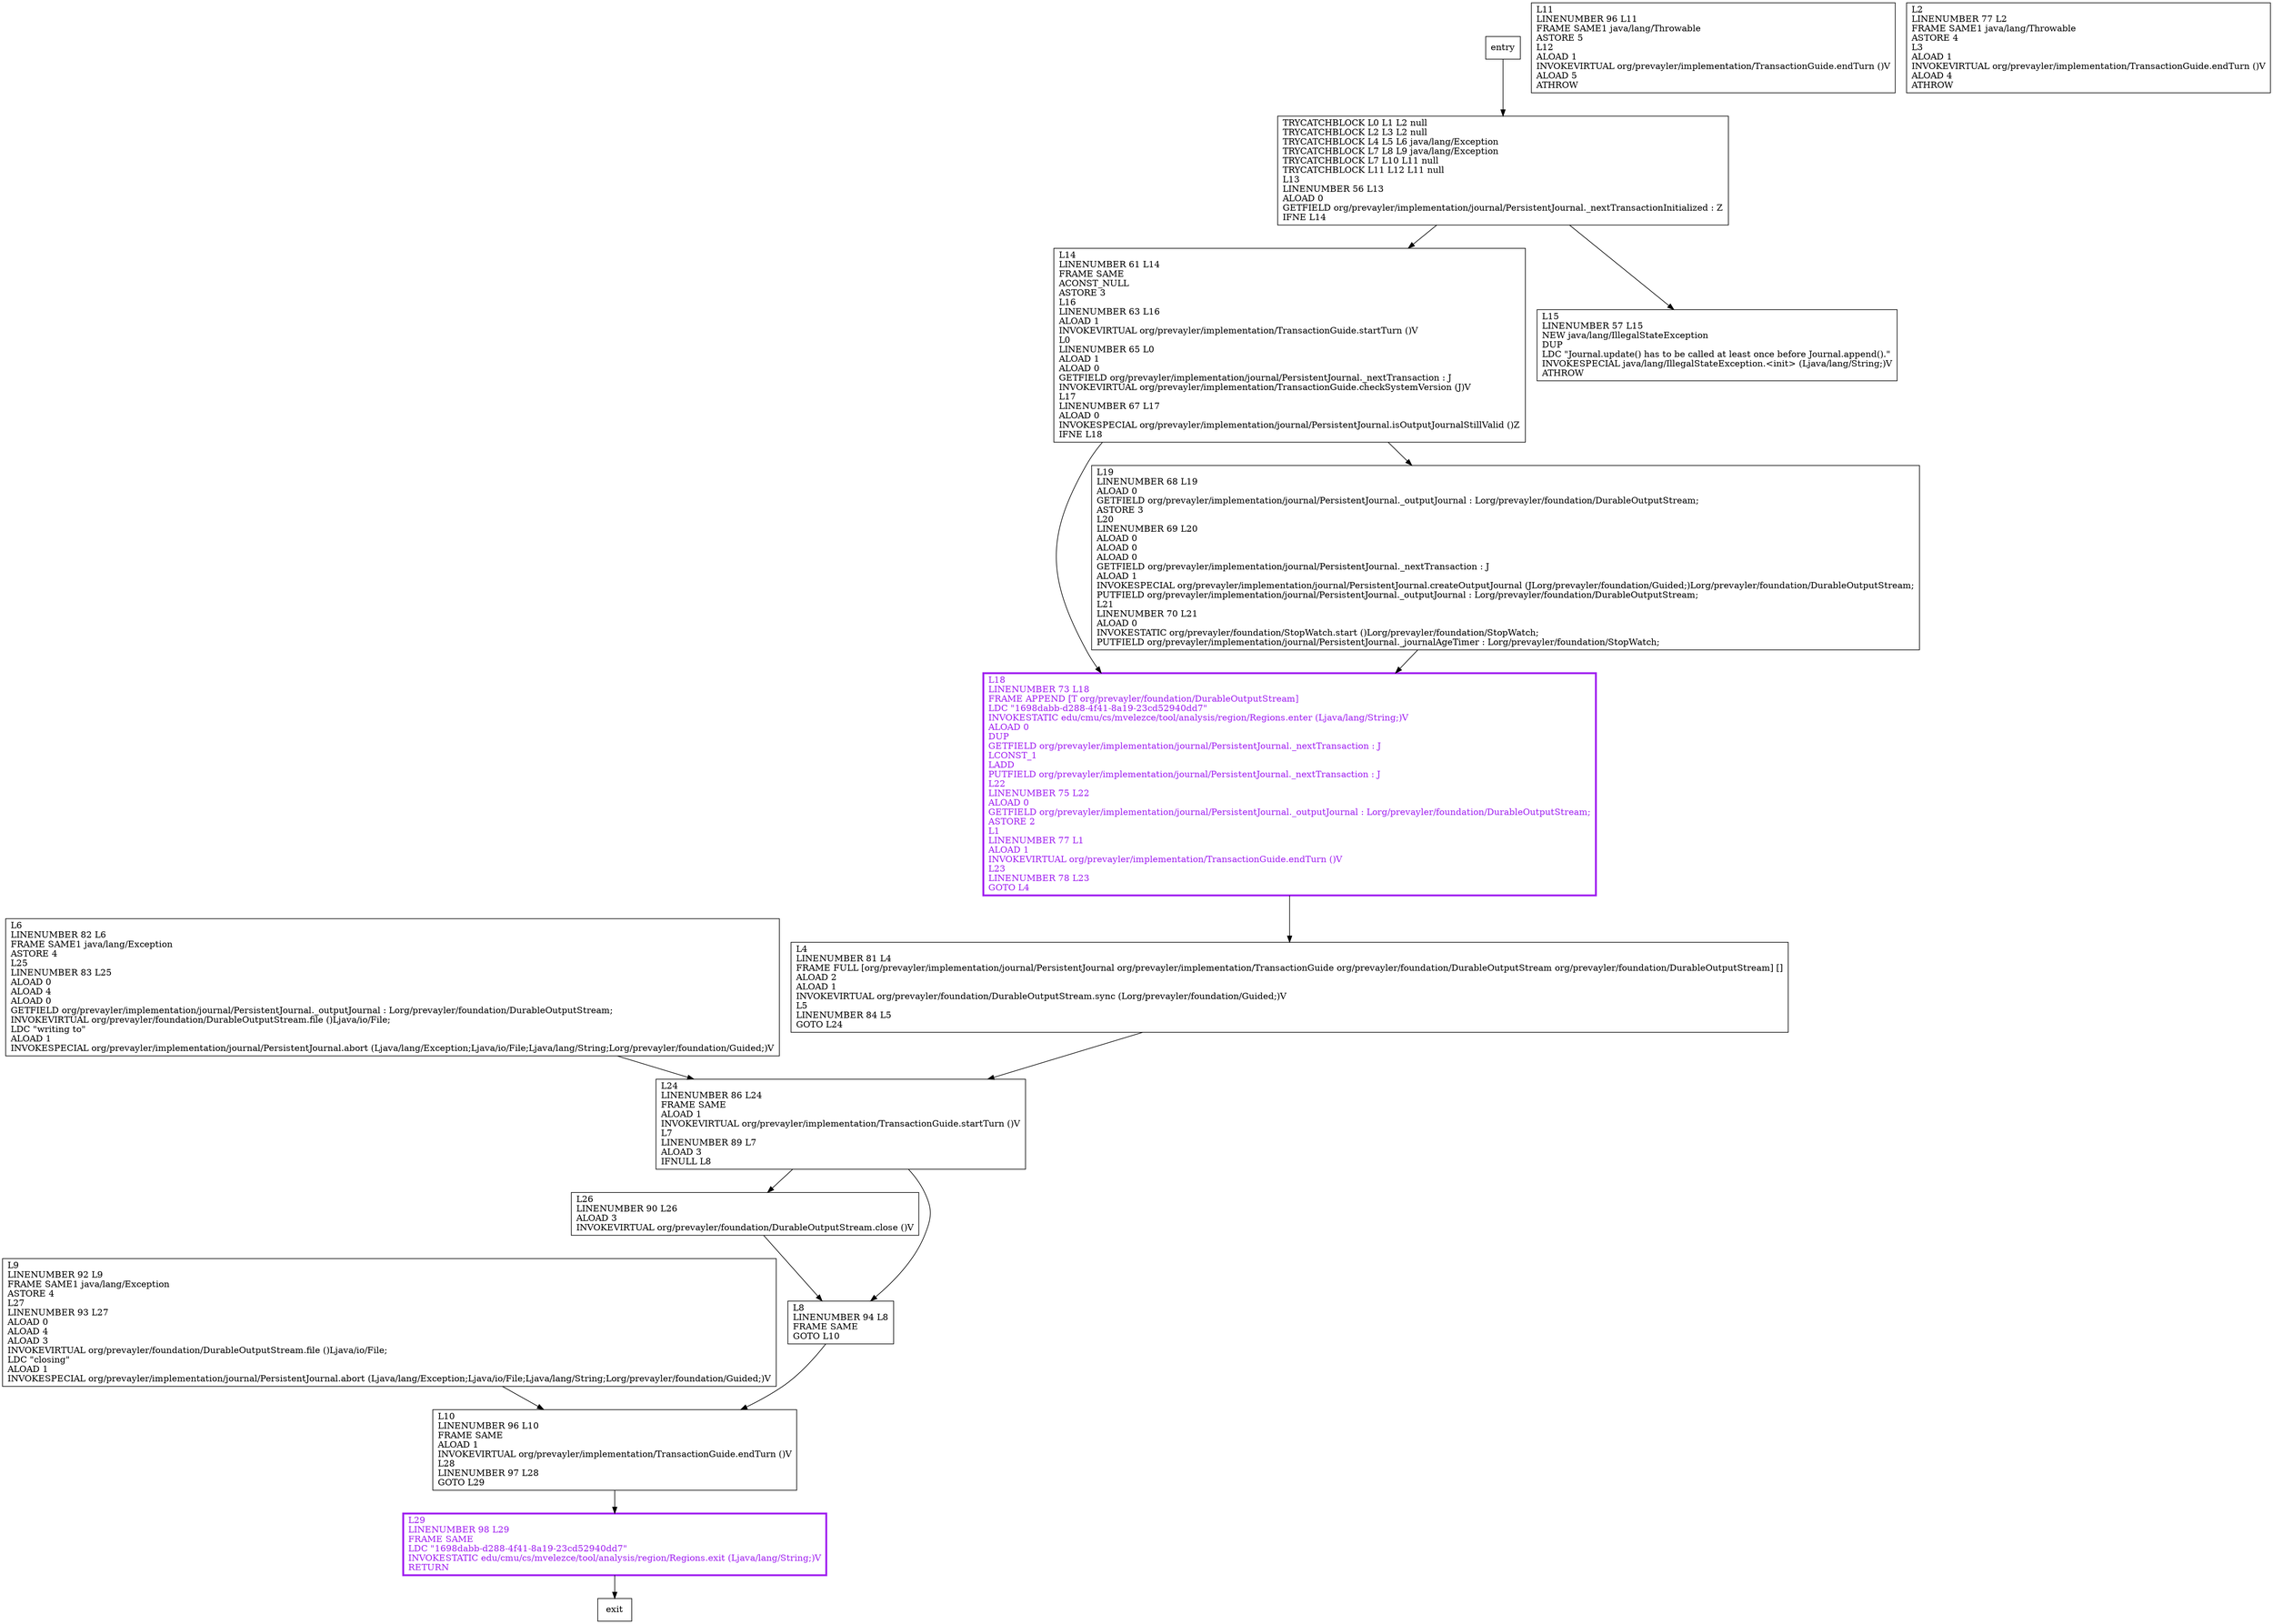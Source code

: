 digraph append {
node [shape=record];
1274334510 [label="L24\lLINENUMBER 86 L24\lFRAME SAME\lALOAD 1\lINVOKEVIRTUAL org/prevayler/implementation/TransactionGuide.startTurn ()V\lL7\lLINENUMBER 89 L7\lALOAD 3\lIFNULL L8\l"];
802043108 [label="L9\lLINENUMBER 92 L9\lFRAME SAME1 java/lang/Exception\lASTORE 4\lL27\lLINENUMBER 93 L27\lALOAD 0\lALOAD 4\lALOAD 3\lINVOKEVIRTUAL org/prevayler/foundation/DurableOutputStream.file ()Ljava/io/File;\lLDC \"closing\"\lALOAD 1\lINVOKESPECIAL org/prevayler/implementation/journal/PersistentJournal.abort (Ljava/lang/Exception;Ljava/io/File;Ljava/lang/String;Lorg/prevayler/foundation/Guided;)V\l"];
786650270 [label="L6\lLINENUMBER 82 L6\lFRAME SAME1 java/lang/Exception\lASTORE 4\lL25\lLINENUMBER 83 L25\lALOAD 0\lALOAD 4\lALOAD 0\lGETFIELD org/prevayler/implementation/journal/PersistentJournal._outputJournal : Lorg/prevayler/foundation/DurableOutputStream;\lINVOKEVIRTUAL org/prevayler/foundation/DurableOutputStream.file ()Ljava/io/File;\lLDC \"writing to\"\lALOAD 1\lINVOKESPECIAL org/prevayler/implementation/journal/PersistentJournal.abort (Ljava/lang/Exception;Ljava/io/File;Ljava/lang/String;Lorg/prevayler/foundation/Guided;)V\l"];
1984822003 [label="L26\lLINENUMBER 90 L26\lALOAD 3\lINVOKEVIRTUAL org/prevayler/foundation/DurableOutputStream.close ()V\l"];
1824178544 [label="L4\lLINENUMBER 81 L4\lFRAME FULL [org/prevayler/implementation/journal/PersistentJournal org/prevayler/implementation/TransactionGuide org/prevayler/foundation/DurableOutputStream org/prevayler/foundation/DurableOutputStream] []\lALOAD 2\lALOAD 1\lINVOKEVIRTUAL org/prevayler/foundation/DurableOutputStream.sync (Lorg/prevayler/foundation/Guided;)V\lL5\lLINENUMBER 84 L5\lGOTO L24\l"];
719842853 [label="L18\lLINENUMBER 73 L18\lFRAME APPEND [T org/prevayler/foundation/DurableOutputStream]\lLDC \"1698dabb-d288-4f41-8a19-23cd52940dd7\"\lINVOKESTATIC edu/cmu/cs/mvelezce/tool/analysis/region/Regions.enter (Ljava/lang/String;)V\lALOAD 0\lDUP\lGETFIELD org/prevayler/implementation/journal/PersistentJournal._nextTransaction : J\lLCONST_1\lLADD\lPUTFIELD org/prevayler/implementation/journal/PersistentJournal._nextTransaction : J\lL22\lLINENUMBER 75 L22\lALOAD 0\lGETFIELD org/prevayler/implementation/journal/PersistentJournal._outputJournal : Lorg/prevayler/foundation/DurableOutputStream;\lASTORE 2\lL1\lLINENUMBER 77 L1\lALOAD 1\lINVOKEVIRTUAL org/prevayler/implementation/TransactionGuide.endTurn ()V\lL23\lLINENUMBER 78 L23\lGOTO L4\l"];
350790003 [label="L8\lLINENUMBER 94 L8\lFRAME SAME\lGOTO L10\l"];
465425577 [label="L10\lLINENUMBER 96 L10\lFRAME SAME\lALOAD 1\lINVOKEVIRTUAL org/prevayler/implementation/TransactionGuide.endTurn ()V\lL28\lLINENUMBER 97 L28\lGOTO L29\l"];
1499959996 [label="L19\lLINENUMBER 68 L19\lALOAD 0\lGETFIELD org/prevayler/implementation/journal/PersistentJournal._outputJournal : Lorg/prevayler/foundation/DurableOutputStream;\lASTORE 3\lL20\lLINENUMBER 69 L20\lALOAD 0\lALOAD 0\lALOAD 0\lGETFIELD org/prevayler/implementation/journal/PersistentJournal._nextTransaction : J\lALOAD 1\lINVOKESPECIAL org/prevayler/implementation/journal/PersistentJournal.createOutputJournal (JLorg/prevayler/foundation/Guided;)Lorg/prevayler/foundation/DurableOutputStream;\lPUTFIELD org/prevayler/implementation/journal/PersistentJournal._outputJournal : Lorg/prevayler/foundation/DurableOutputStream;\lL21\lLINENUMBER 70 L21\lALOAD 0\lINVOKESTATIC org/prevayler/foundation/StopWatch.start ()Lorg/prevayler/foundation/StopWatch;\lPUTFIELD org/prevayler/implementation/journal/PersistentJournal._journalAgeTimer : Lorg/prevayler/foundation/StopWatch;\l"];
1736379417 [label="L11\lLINENUMBER 96 L11\lFRAME SAME1 java/lang/Throwable\lASTORE 5\lL12\lALOAD 1\lINVOKEVIRTUAL org/prevayler/implementation/TransactionGuide.endTurn ()V\lALOAD 5\lATHROW\l"];
1148068032 [label="L14\lLINENUMBER 61 L14\lFRAME SAME\lACONST_NULL\lASTORE 3\lL16\lLINENUMBER 63 L16\lALOAD 1\lINVOKEVIRTUAL org/prevayler/implementation/TransactionGuide.startTurn ()V\lL0\lLINENUMBER 65 L0\lALOAD 1\lALOAD 0\lGETFIELD org/prevayler/implementation/journal/PersistentJournal._nextTransaction : J\lINVOKEVIRTUAL org/prevayler/implementation/TransactionGuide.checkSystemVersion (J)V\lL17\lLINENUMBER 67 L17\lALOAD 0\lINVOKESPECIAL org/prevayler/implementation/journal/PersistentJournal.isOutputJournalStillValid ()Z\lIFNE L18\l"];
1058123217 [label="L15\lLINENUMBER 57 L15\lNEW java/lang/IllegalStateException\lDUP\lLDC \"Journal.update() has to be called at least once before Journal.append().\"\lINVOKESPECIAL java/lang/IllegalStateException.\<init\> (Ljava/lang/String;)V\lATHROW\l"];
2130504535 [label="L29\lLINENUMBER 98 L29\lFRAME SAME\lLDC \"1698dabb-d288-4f41-8a19-23cd52940dd7\"\lINVOKESTATIC edu/cmu/cs/mvelezce/tool/analysis/region/Regions.exit (Ljava/lang/String;)V\lRETURN\l"];
2028036703 [label="TRYCATCHBLOCK L0 L1 L2 null\lTRYCATCHBLOCK L2 L3 L2 null\lTRYCATCHBLOCK L4 L5 L6 java/lang/Exception\lTRYCATCHBLOCK L7 L8 L9 java/lang/Exception\lTRYCATCHBLOCK L7 L10 L11 null\lTRYCATCHBLOCK L11 L12 L11 null\lL13\lLINENUMBER 56 L13\lALOAD 0\lGETFIELD org/prevayler/implementation/journal/PersistentJournal._nextTransactionInitialized : Z\lIFNE L14\l"];
1593284115 [label="L2\lLINENUMBER 77 L2\lFRAME SAME1 java/lang/Throwable\lASTORE 4\lL3\lALOAD 1\lINVOKEVIRTUAL org/prevayler/implementation/TransactionGuide.endTurn ()V\lALOAD 4\lATHROW\l"];
entry;
exit;
1274334510 -> 1984822003;
1274334510 -> 350790003;
802043108 -> 465425577;
786650270 -> 1274334510;
1984822003 -> 350790003;
1824178544 -> 1274334510;
719842853 -> 1824178544;
350790003 -> 465425577;
entry -> 2028036703;
465425577 -> 2130504535;
1499959996 -> 719842853;
1148068032 -> 1499959996;
1148068032 -> 719842853;
2130504535 -> exit;
2028036703 -> 1148068032;
2028036703 -> 1058123217;
719842853[fontcolor="purple", penwidth=3, color="purple"];
2130504535[fontcolor="purple", penwidth=3, color="purple"];
}
